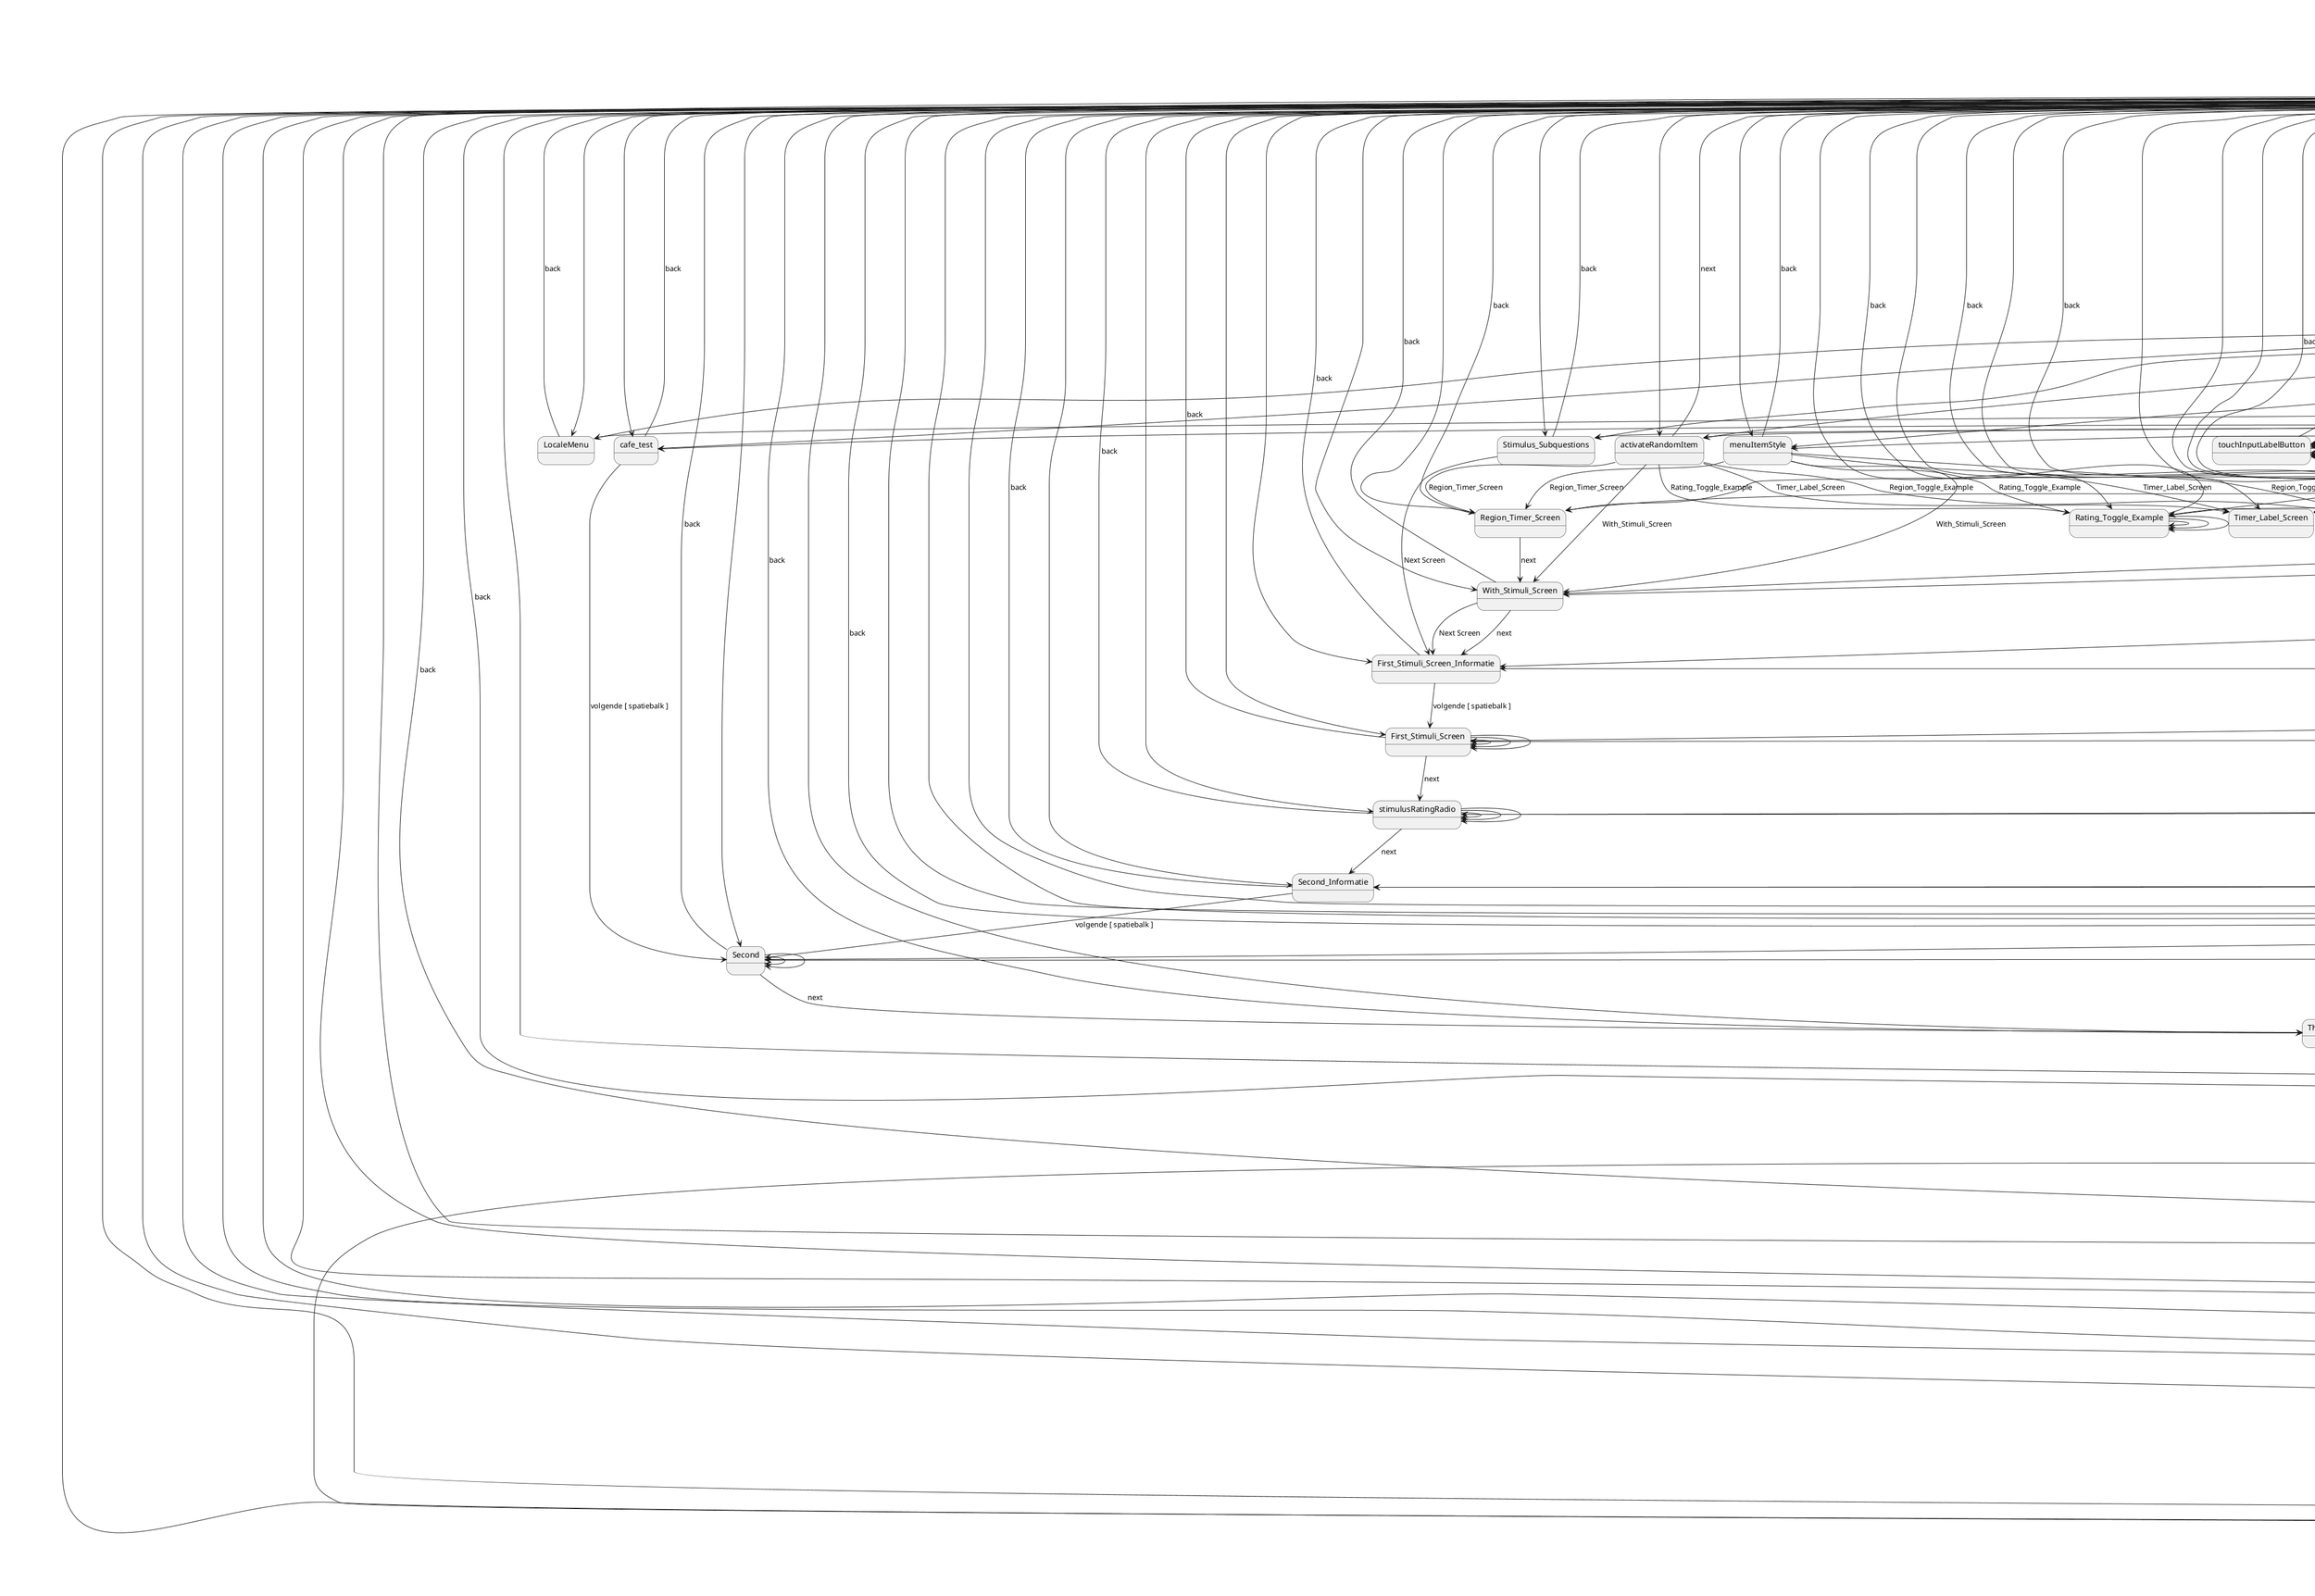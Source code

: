 @startuml
title with_stimulus_example
[*] --> Menu
state Menu
Menu --> Menu
Menu --> LocaleMenu
Menu --> Toestemming
Menu --> Informatie
Menu --> Gegevens
Menu --> Metadata_Jump_Test
Menu --> Metadata_Jump_Test_Target_1
Menu --> Metadata_Jump_Test_Target_2
Menu --> Metadata_Jump_Test_Target_3
Menu --> Metadata_Jump_Test_Target_4
Menu --> Metadata_Jump_Test_Target_5
Menu --> Metadata_Jump_Test_Target_6
Menu --> Metadata_Jump_Test_Target_7
Menu --> Metadata_Jump_Test_Target_8
Menu --> Metadata_Jump_Test_Target_9
Menu --> Metadata_Jump_Test_Target_10
Menu --> First_Stimuli_Screen_Informatie
Menu --> sticky_table_example
Menu --> sticky_menu_example
Menu --> sticky_region_example
Menu --> popup_dialogue_example
Menu --> compare_the_last_two_items
Menu --> Snooze
Menu --> Request_Notification_Screen
Menu --> Timer_Label_Screen
Menu --> Sequential_Display_Example0_6
Menu --> hardware_time_stamps
Menu --> Sequential_Display_Example
Menu --> Sequential_Display_FrameRateTimer
Menu --> RunTrialsSimple1000
Menu --> Audio_Input_Select
Menu --> Many_Short_Recordings
Menu --> One_Long_Recording
Menu --> Aggressive_Short_Recordings
Menu --> Region_Timer_Screen
Menu --> Region_Toggle_Example
Menu --> Rating_Toggle_Example
Menu --> Rating_Token_Text_Example
Menu --> Metadata_Enable_Visible
Menu --> Metadata_Current_Date
Menu --> last_seven_days
Menu --> replace_all_example
Menu --> four_different_topics
Menu --> StoredStimulusReport
Menu --> StoredStimulusLists
Menu --> request_focus_example
Menu --> input_slider_example
Menu --> append_unique_date
Menu --> Format_Current_DateTime
Menu --> currentDate_daysBetween_and_length
Menu --> add_times_example
Menu --> progressIndicator_example
Menu --> With_Stimuli_Screen
Menu --> Stimulus_Subquestions
Menu --> With_Stimulus_Rating_Toggle_Example
Menu --> Has_Stimulus_Response
Menu --> First_Stimuli_Screen
Menu --> stimulusResponse_logTokenText
Menu --> stimulusRatingRadio
Menu --> Metadata_HtmlTokenText
Menu --> Second_Informatie
Menu --> hasGetParameter
Menu --> cafe_test
Menu --> Single_Image_Example
Menu --> rating_buttons_example
Menu --> clear_stimulus_responses_example
Menu --> clear_stimulus_response_example
Menu --> visible_enable_stimulus_free_text_example
Menu --> stimulus_free_text_validation_example
Menu --> rating_button_orientationType_example
Menu --> holding_button_down_example
Menu --> hotkey_enable_example
Menu --> single_line_text_box_example
Menu --> single_line_text_box_no_action_example
Menu --> Second
Menu --> Third_Informatie
Menu --> Third
Menu --> Recorder
Menu --> RecorderMediaTrigger
Menu --> RecorderPauseTest
Menu --> RecorderNoDownloadTest
Menu --> RecorderTimeStampTest
Menu --> RecorderToneInjection
Menu --> RecordingDTMFQualityTest
Menu --> RecordingDTMFExtendedTest
Menu --> RecorderDtmfTriggerExample
Menu --> RecorderNoiseEchoGainTest
Menu --> RecordingQualityTest
Menu --> Media_Playback_Demo
Menu --> USB_LP310
Menu --> Bluetooth_R1
Menu --> showOnBackButton
Menu --> dragDropRegion
Menu --> recordedAndPlaybackMediaLength
Menu --> recordedLengthPause
Menu --> touchInputLabelButton
Menu --> touchInputImageButton
Menu --> touchInputVideoButton
Menu --> AppendStimulusResponse
Menu --> enter_in_the_text_box
Menu --> evaluate_tokens_example
Menu --> stimulusCodeImageButton
Menu --> styleButtonGroup
Menu --> stimulus_has_response
Menu --> stimulusRatingImageButton
Menu --> if_stimulus_exists
Menu --> completion
Menu --> InvitationCodeExample
Menu --> MatchOnEvalTokensExample
Menu --> InvitationSessionStepsExample
Menu --> InvitationCodeExampleStimuliScreen
Menu --> RedirectToUrlExample
Menu --> InvitationCodeExampleCompletion
Menu --> InvitationCodeExampleFinished
Menu --> NextStepExample
Menu --> InvitationCodeExampleRestart
Menu --> InvitationCodeExampleInvalid
Menu --> menuItemStyle
Menu --> allMenuItemsStyle
Menu --> activateRandomItem
Menu --> triggerRandomListener
Menu --> incrementScoreExample
Menu --> EditParticipant
Menu --> ListParticipants
Menu --> Admin
Menu --> DataManagement
Menu --> DataUpload
Menu --> table_tags_inside_a_region_tag
Menu --> predefined_stimuli_example
Menu --> custom_completion_number
Menu --> random_image_positions_remembered
Menu --> preload_audio_example
Menu --> preload_images_example
Menu --> about
state LocaleMenu
LocaleMenu --> Menu : back
state Toestemming
Toestemming --> Menu : back
Toestemming --> Informatie : next
Toestemming --> Informatie : Akkoord
state Informatie
Informatie --> Toestemming : back
Informatie --> Gegevens : volgende [ spatiebalk ]
state Gegevens
Gegevens --> Informatie : back
Gegevens --> Metadata_Jump_Test : next
state Metadata_Jump_Test
Metadata_Jump_Test --> Gegevens : back
Metadata_Jump_Test --> Metadata_Jump_Test_Target_1
Metadata_Jump_Test --> Metadata_Jump_Test_Target_2
Metadata_Jump_Test --> Metadata_Jump_Test_Target_3
Metadata_Jump_Test --> Metadata_Jump_Test_Target_4
Metadata_Jump_Test --> Metadata_Jump_Test_Target_5
Metadata_Jump_Test --> Metadata_Jump_Test_Target_6
Metadata_Jump_Test --> Metadata_Jump_Test_Target_7
Metadata_Jump_Test --> Metadata_Jump_Test_Target_8
Metadata_Jump_Test --> Metadata_Jump_Test_Target_9
Metadata_Jump_Test --> Metadata_Jump_Test_Target_10
state Metadata_Jump_Test_Target_1
Metadata_Jump_Test_Target_1 --> Gegevens : back
state Metadata_Jump_Test_Target_2
Metadata_Jump_Test_Target_2 --> Gegevens : back
state Metadata_Jump_Test_Target_3
Metadata_Jump_Test_Target_3 --> Gegevens : back
state Metadata_Jump_Test_Target_4
Metadata_Jump_Test_Target_4 --> Gegevens : back
state Metadata_Jump_Test_Target_5
Metadata_Jump_Test_Target_5 --> Gegevens : back
state Metadata_Jump_Test_Target_6
Metadata_Jump_Test_Target_6 --> Gegevens : back
state Metadata_Jump_Test_Target_7
Metadata_Jump_Test_Target_7 --> Gegevens : back
state Metadata_Jump_Test_Target_8
Metadata_Jump_Test_Target_8 --> Gegevens : back
state Metadata_Jump_Test_Target_9
Metadata_Jump_Test_Target_9 --> Gegevens : back
state Metadata_Jump_Test_Target_10
Metadata_Jump_Test_Target_10 --> Gegevens : back
state First_Stimuli_Screen_Informatie
First_Stimuli_Screen_Informatie --> Menu : back
First_Stimuli_Screen_Informatie --> First_Stimuli_Screen : volgende [ spatiebalk ]
state sticky_table_example
sticky_table_example --> Menu : back
sticky_table_example --> sticky_region_example : Sticky Region Example
sticky_table_example --> sticky_menu_example : Sticky Menu Example
state sticky_menu_example
sticky_menu_example --> Menu : back
sticky_menu_example --> sticky_table_example : Sticky Table Example
sticky_menu_example --> sticky_region_example : Sticky Region Example
sticky_menu_example --> Menu
sticky_menu_example --> LocaleMenu
sticky_menu_example --> Toestemming
sticky_menu_example --> Informatie
sticky_menu_example --> Gegevens
sticky_menu_example --> Metadata_Jump_Test
sticky_menu_example --> Metadata_Jump_Test_Target_1
sticky_menu_example --> Metadata_Jump_Test_Target_2
sticky_menu_example --> Metadata_Jump_Test_Target_3
sticky_menu_example --> Metadata_Jump_Test_Target_4
sticky_menu_example --> Metadata_Jump_Test_Target_5
sticky_menu_example --> Metadata_Jump_Test_Target_6
sticky_menu_example --> Metadata_Jump_Test_Target_7
sticky_menu_example --> Metadata_Jump_Test_Target_8
sticky_menu_example --> Metadata_Jump_Test_Target_9
sticky_menu_example --> Metadata_Jump_Test_Target_10
sticky_menu_example --> First_Stimuli_Screen_Informatie
sticky_menu_example --> sticky_table_example
sticky_menu_example --> sticky_menu_example
sticky_menu_example --> sticky_region_example
sticky_menu_example --> popup_dialogue_example
sticky_menu_example --> compare_the_last_two_items
sticky_menu_example --> Snooze
sticky_menu_example --> Request_Notification_Screen
sticky_menu_example --> Timer_Label_Screen
sticky_menu_example --> Sequential_Display_Example0_6
sticky_menu_example --> hardware_time_stamps
sticky_menu_example --> Sequential_Display_Example
sticky_menu_example --> Sequential_Display_FrameRateTimer
sticky_menu_example --> RunTrialsSimple1000
sticky_menu_example --> Audio_Input_Select
sticky_menu_example --> Many_Short_Recordings
sticky_menu_example --> One_Long_Recording
sticky_menu_example --> Aggressive_Short_Recordings
sticky_menu_example --> Region_Timer_Screen
sticky_menu_example --> Region_Toggle_Example
sticky_menu_example --> Rating_Toggle_Example
sticky_menu_example --> Rating_Token_Text_Example
sticky_menu_example --> Metadata_Enable_Visible
sticky_menu_example --> Metadata_Current_Date
sticky_menu_example --> last_seven_days
sticky_menu_example --> replace_all_example
sticky_menu_example --> four_different_topics
sticky_menu_example --> StoredStimulusReport
sticky_menu_example --> StoredStimulusLists
sticky_menu_example --> request_focus_example
sticky_menu_example --> input_slider_example
sticky_menu_example --> append_unique_date
sticky_menu_example --> Format_Current_DateTime
sticky_menu_example --> currentDate_daysBetween_and_length
sticky_menu_example --> add_times_example
sticky_menu_example --> progressIndicator_example
sticky_menu_example --> With_Stimuli_Screen
sticky_menu_example --> Stimulus_Subquestions
sticky_menu_example --> With_Stimulus_Rating_Toggle_Example
sticky_menu_example --> Has_Stimulus_Response
sticky_menu_example --> First_Stimuli_Screen
sticky_menu_example --> stimulusResponse_logTokenText
sticky_menu_example --> stimulusRatingRadio
sticky_menu_example --> Metadata_HtmlTokenText
sticky_menu_example --> Second_Informatie
sticky_menu_example --> hasGetParameter
sticky_menu_example --> cafe_test
sticky_menu_example --> Single_Image_Example
sticky_menu_example --> rating_buttons_example
sticky_menu_example --> clear_stimulus_responses_example
sticky_menu_example --> clear_stimulus_response_example
sticky_menu_example --> visible_enable_stimulus_free_text_example
sticky_menu_example --> stimulus_free_text_validation_example
sticky_menu_example --> rating_button_orientationType_example
sticky_menu_example --> holding_button_down_example
sticky_menu_example --> hotkey_enable_example
sticky_menu_example --> single_line_text_box_example
sticky_menu_example --> single_line_text_box_no_action_example
sticky_menu_example --> Second
sticky_menu_example --> Third_Informatie
sticky_menu_example --> Third
sticky_menu_example --> Recorder
sticky_menu_example --> RecorderMediaTrigger
sticky_menu_example --> RecorderPauseTest
sticky_menu_example --> RecorderNoDownloadTest
sticky_menu_example --> RecorderTimeStampTest
sticky_menu_example --> RecorderToneInjection
sticky_menu_example --> RecordingDTMFQualityTest
sticky_menu_example --> RecordingDTMFExtendedTest
sticky_menu_example --> RecorderDtmfTriggerExample
sticky_menu_example --> RecorderNoiseEchoGainTest
sticky_menu_example --> RecordingQualityTest
sticky_menu_example --> Media_Playback_Demo
sticky_menu_example --> USB_LP310
sticky_menu_example --> Bluetooth_R1
sticky_menu_example --> showOnBackButton
sticky_menu_example --> dragDropRegion
sticky_menu_example --> recordedAndPlaybackMediaLength
sticky_menu_example --> recordedLengthPause
sticky_menu_example --> touchInputLabelButton
sticky_menu_example --> touchInputImageButton
sticky_menu_example --> touchInputVideoButton
sticky_menu_example --> AppendStimulusResponse
sticky_menu_example --> enter_in_the_text_box
sticky_menu_example --> evaluate_tokens_example
sticky_menu_example --> stimulusCodeImageButton
sticky_menu_example --> styleButtonGroup
sticky_menu_example --> stimulus_has_response
sticky_menu_example --> stimulusRatingImageButton
sticky_menu_example --> if_stimulus_exists
sticky_menu_example --> completion
sticky_menu_example --> InvitationCodeExample
sticky_menu_example --> MatchOnEvalTokensExample
sticky_menu_example --> InvitationSessionStepsExample
sticky_menu_example --> InvitationCodeExampleStimuliScreen
sticky_menu_example --> RedirectToUrlExample
sticky_menu_example --> InvitationCodeExampleCompletion
sticky_menu_example --> InvitationCodeExampleFinished
sticky_menu_example --> NextStepExample
sticky_menu_example --> InvitationCodeExampleRestart
sticky_menu_example --> InvitationCodeExampleInvalid
sticky_menu_example --> menuItemStyle
sticky_menu_example --> allMenuItemsStyle
sticky_menu_example --> activateRandomItem
sticky_menu_example --> triggerRandomListener
sticky_menu_example --> incrementScoreExample
sticky_menu_example --> EditParticipant
sticky_menu_example --> ListParticipants
sticky_menu_example --> Admin
sticky_menu_example --> DataManagement
sticky_menu_example --> DataUpload
sticky_menu_example --> table_tags_inside_a_region_tag
sticky_menu_example --> predefined_stimuli_example
sticky_menu_example --> custom_completion_number
sticky_menu_example --> random_image_positions_remembered
sticky_menu_example --> preload_audio_example
sticky_menu_example --> preload_images_example
sticky_menu_example --> about
state sticky_region_example
sticky_region_example --> Menu : back
sticky_region_example --> sticky_table_example : Sticky Table Example
sticky_region_example --> sticky_menu_example : Sticky Menu Example
state popup_dialogue_example
popup_dialogue_example --> Menu : back
popup_dialogue_example --> popup_dialogue_example
popup_dialogue_example --> popup_dialogue_example
state compare_the_last_two_items
compare_the_last_two_items --> Menu : back
compare_the_last_two_items --> compare_the_last_two_items
compare_the_last_two_items --> compare_the_last_two_items
compare_the_last_two_items --> compare_the_last_two_items
compare_the_last_two_items --> compare_the_last_two_items
state Snooze
Snooze --> Menu : back
state Request_Notification_Screen
Request_Notification_Screen --> Menu : back
state Timer_Label_Screen
Timer_Label_Screen --> Menu : back
state Sequential_Display_Example0_6
Sequential_Display_Example0_6 --> Menu : back
Sequential_Display_Example0_6 --> Sequential_Display_Example0_6
Sequential_Display_Example0_6 --> Sequential_Display_Example0_6
state hardware_time_stamps
hardware_time_stamps --> Menu : back
hardware_time_stamps --> hardware_time_stamps
hardware_time_stamps --> hardware_time_stamps
state Sequential_Display_Example
Sequential_Display_Example --> Menu : back
Sequential_Display_Example --> Sequential_Display_Example
Sequential_Display_Example --> Sequential_Display_Example
Sequential_Display_Example --> Sequential_Display_Example
Sequential_Display_Example --> Sequential_Display_Example
Sequential_Display_Example --> Sequential_Display_Example
Sequential_Display_Example --> Sequential_Display_Example
Sequential_Display_Example --> Sequential_Display_Example
Sequential_Display_Example --> Sequential_Display_Example
state Sequential_Display_FrameRateTimer
Sequential_Display_FrameRateTimer --> Menu : back
Sequential_Display_FrameRateTimer --> Sequential_Display_FrameRateTimer
Sequential_Display_FrameRateTimer --> Sequential_Display_FrameRateTimer
Sequential_Display_FrameRateTimer --> Sequential_Display_FrameRateTimer
Sequential_Display_FrameRateTimer --> Sequential_Display_FrameRateTimer
Sequential_Display_FrameRateTimer --> Sequential_Display_FrameRateTimer
Sequential_Display_FrameRateTimer --> Sequential_Display_FrameRateTimer
Sequential_Display_FrameRateTimer --> Sequential_Display_FrameRateTimer
Sequential_Display_FrameRateTimer --> Sequential_Display_FrameRateTimer
state RunTrialsSimple1000
RunTrialsSimple1000 --> Menu : back
RunTrialsSimple1000 --> RunTrialsSimple1000
RunTrialsSimple1000 --> RunTrialsSimple1000
state Audio_Input_Select
Audio_Input_Select --> Menu : back
Audio_Input_Select --> Audio_Input_Select
Audio_Input_Select --> Audio_Input_Select
state Many_Short_Recordings
Many_Short_Recordings --> Menu : back
Many_Short_Recordings --> Many_Short_Recordings
Many_Short_Recordings --> Many_Short_Recordings
state One_Long_Recording
One_Long_Recording --> Menu : back
One_Long_Recording --> One_Long_Recording
One_Long_Recording --> One_Long_Recording
state Aggressive_Short_Recordings
Aggressive_Short_Recordings --> Menu : back
Aggressive_Short_Recordings --> Aggressive_Short_Recordings
Aggressive_Short_Recordings --> Aggressive_Short_Recordings
state Region_Timer_Screen
Region_Timer_Screen --> Menu : back
Region_Timer_Screen --> With_Stimuli_Screen : next
state Region_Toggle_Example
Region_Toggle_Example --> Menu : back
state Rating_Toggle_Example
Rating_Toggle_Example --> Menu : back
Rating_Toggle_Example --> Rating_Toggle_Example
Rating_Toggle_Example --> Rating_Toggle_Example
Rating_Toggle_Example --> Rating_Toggle_Example
state Rating_Token_Text_Example
Rating_Token_Text_Example --> Menu : back
Rating_Token_Text_Example --> Rating_Token_Text_Example
Rating_Token_Text_Example --> Rating_Token_Text_Example
Rating_Token_Text_Example --> Rating_Token_Text_Example
Rating_Token_Text_Example --> Rating_Token_Text_Example
Rating_Token_Text_Example --> Rating_Token_Text_Example
state Metadata_Enable_Visible
Metadata_Enable_Visible --> Menu : back
Metadata_Enable_Visible --> Metadata_Enable_Visible
state Metadata_Current_Date
Metadata_Current_Date --> Menu : back
state last_seven_days
last_seven_days --> Menu : back
state replace_all_example
replace_all_example --> Menu : back
state four_different_topics
four_different_topics --> Menu : back
four_different_topics --> four_different_topics
four_different_topics --> four_different_topics
four_different_topics --> four_different_topics
four_different_topics --> four_different_topics
state StoredStimulusReport
StoredStimulusReport --> Menu : back
StoredStimulusReport --> StoredStimulusLists
state StoredStimulusLists
StoredStimulusLists --> Menu : back
StoredStimulusLists --> StoredStimulusReport
state request_focus_example
request_focus_example --> Menu : back
request_focus_example --> request_focus_example
request_focus_example --> request_focus_example
state input_slider_example
input_slider_example --> Menu : back
input_slider_example --> input_slider_example
input_slider_example --> input_slider_example
state append_unique_date
append_unique_date --> Menu : back
state Format_Current_DateTime
Format_Current_DateTime --> Menu : back
state currentDate_daysBetween_and_length
currentDate_daysBetween_and_length --> Menu : back
state add_times_example
add_times_example --> Menu : back
add_times_example --> add_times_example
add_times_example --> add_times_example
add_times_example --> add_times_example
add_times_example --> add_times_example
add_times_example --> add_times_example
add_times_example --> add_times_example
add_times_example --> add_times_example
add_times_example --> add_times_example
add_times_example --> add_times_example
add_times_example --> add_times_example
add_times_example --> add_times_example
add_times_example --> add_times_example
add_times_example --> add_times_example
state progressIndicator_example
progressIndicator_example --> Menu : back
progressIndicator_example --> progressIndicator_example
progressIndicator_example --> progressIndicator_example
progressIndicator_example --> progressIndicator_example
progressIndicator_example --> progressIndicator_example
progressIndicator_example --> progressIndicator_example
progressIndicator_example --> progressIndicator_example
state With_Stimuli_Screen
With_Stimuli_Screen --> Menu : back
With_Stimuli_Screen --> First_Stimuli_Screen_Informatie : next
With_Stimuli_Screen --> First_Stimuli_Screen_Informatie : Next Screen
state Stimulus_Subquestions
Stimulus_Subquestions --> Menu : back
Stimulus_Subquestions --> First_Stimuli_Screen_Informatie : Next Screen
state With_Stimulus_Rating_Toggle_Example
state Has_Stimulus_Response
Has_Stimulus_Response --> Menu : back
Has_Stimulus_Response --> Has_Stimulus_Response
Has_Stimulus_Response --> Has_Stimulus_Response
state First_Stimuli_Screen
First_Stimuli_Screen --> Menu : back
First_Stimuli_Screen --> stimulusRatingRadio : next
First_Stimuli_Screen --> First_Stimuli_Screen
First_Stimuli_Screen --> First_Stimuli_Screen
First_Stimuli_Screen --> First_Stimuli_Screen
state stimulusResponse_logTokenText
stimulusResponse_logTokenText --> Menu : back
stimulusResponse_logTokenText --> stimulusResponse_logTokenText
stimulusResponse_logTokenText --> stimulusResponse_logTokenText
stimulusResponse_logTokenText --> stimulusResponse_logTokenText
state stimulusRatingRadio
stimulusRatingRadio --> Menu : back
stimulusRatingRadio --> Second_Informatie : next
stimulusRatingRadio --> stimulusRatingRadio
stimulusRatingRadio --> stimulusRatingRadio
stimulusRatingRadio --> stimulusRatingRadio
state Metadata_HtmlTokenText
Metadata_HtmlTokenText --> Menu : back
state Second_Informatie
Second_Informatie --> Menu : back
Second_Informatie --> Second : volgende [ spatiebalk ]
state hasGetParameter
hasGetParameter --> Menu : back
state cafe_test
cafe_test --> Menu : back
cafe_test --> Second : volgende [ spatiebalk ]
state Single_Image_Example
Single_Image_Example --> Menu : back
state rating_buttons_example
rating_buttons_example --> Menu : back
rating_buttons_example --> rating_buttons_example
rating_buttons_example --> rating_buttons_example
state clear_stimulus_responses_example
clear_stimulus_responses_example --> Menu : back
clear_stimulus_responses_example --> clear_stimulus_responses_example
clear_stimulus_responses_example --> clear_stimulus_responses_example
clear_stimulus_responses_example --> clear_stimulus_responses_example
state clear_stimulus_response_example
clear_stimulus_response_example --> Menu : back
clear_stimulus_response_example --> clear_stimulus_response_example
clear_stimulus_response_example --> clear_stimulus_response_example
clear_stimulus_response_example --> clear_stimulus_response_example
clear_stimulus_response_example --> clear_stimulus_response_example
clear_stimulus_response_example --> clear_stimulus_response_example
state visible_enable_stimulus_free_text_example
visible_enable_stimulus_free_text_example --> Menu : back
visible_enable_stimulus_free_text_example --> visible_enable_stimulus_free_text_example
visible_enable_stimulus_free_text_example --> visible_enable_stimulus_free_text_example
state stimulus_free_text_validation_example
stimulus_free_text_validation_example --> Menu : back
stimulus_free_text_validation_example --> stimulus_free_text_validation_example
stimulus_free_text_validation_example --> stimulus_free_text_validation_example
state rating_button_orientationType_example
rating_button_orientationType_example --> Menu : back
rating_button_orientationType_example --> rating_button_orientationType_example
rating_button_orientationType_example --> rating_button_orientationType_example
state holding_button_down_example
holding_button_down_example --> Menu : back
state hotkey_enable_example
hotkey_enable_example --> Menu : back
state single_line_text_box_example
single_line_text_box_example --> Menu : back
single_line_text_box_example --> single_line_text_box_example
single_line_text_box_example --> single_line_text_box_example
state single_line_text_box_no_action_example
single_line_text_box_no_action_example --> Menu : back
single_line_text_box_no_action_example --> single_line_text_box_no_action_example
single_line_text_box_no_action_example --> single_line_text_box_no_action_example
single_line_text_box_no_action_example --> single_line_text_box_no_action_example
state Second
Second --> Menu : back
Second --> Third_Informatie : next
Second --> Second
Second --> Second
state Third_Informatie
Third_Informatie --> Menu : back
Third_Informatie --> Third : volgende [ spatiebalk ]
state Third
Third --> Menu : back
Third --> completion : next
state Recorder
Recorder --> Menu : back
Recorder --> Menu : next
state RecorderMediaTrigger
RecorderMediaTrigger --> Menu : back
RecorderMediaTrigger --> Menu : next
RecorderMediaTrigger --> RecorderMediaTrigger
RecorderMediaTrigger --> RecorderMediaTrigger
state RecorderPauseTest
RecorderPauseTest --> Menu : back
RecorderPauseTest --> Menu : next
RecorderPauseTest --> RecorderPauseTest
RecorderPauseTest --> RecorderPauseTest
state RecorderNoDownloadTest
RecorderNoDownloadTest --> Menu : back
RecorderNoDownloadTest --> Menu : next
RecorderNoDownloadTest --> RecorderNoDownloadTest
RecorderNoDownloadTest --> RecorderNoDownloadTest
state RecorderTimeStampTest
RecorderTimeStampTest --> Menu : back
RecorderTimeStampTest --> Menu : next
state RecorderToneInjection
RecorderToneInjection --> Menu : back
RecorderToneInjection --> Menu : next
state RecordingDTMFQualityTest
RecordingDTMFQualityTest --> Menu : back
RecordingDTMFQualityTest --> Menu : next
RecordingDTMFQualityTest --> RecordingDTMFQualityTest
RecordingDTMFQualityTest --> RecordingDTMFQualityTest
RecordingDTMFQualityTest --> RecordingDTMFQualityTest
state RecordingDTMFExtendedTest
RecordingDTMFExtendedTest --> Menu : back
RecordingDTMFExtendedTest --> Menu : next
RecordingDTMFExtendedTest --> RecordingDTMFExtendedTest
RecordingDTMFExtendedTest --> RecordingDTMFExtendedTest
RecordingDTMFExtendedTest --> RecordingDTMFExtendedTest
state RecorderDtmfTriggerExample
RecorderDtmfTriggerExample --> Menu : back
RecorderDtmfTriggerExample --> Menu : next
RecorderDtmfTriggerExample --> RecorderDtmfTriggerExample
RecorderDtmfTriggerExample --> RecorderDtmfTriggerExample
state RecorderNoiseEchoGainTest
RecorderNoiseEchoGainTest --> Menu : back
RecorderNoiseEchoGainTest --> Menu : next
RecorderNoiseEchoGainTest --> RecorderNoiseEchoGainTest
RecorderNoiseEchoGainTest --> RecorderNoiseEchoGainTest
state RecordingQualityTest
RecordingQualityTest --> Menu : back
RecordingQualityTest --> RecordingQualityTest
RecordingQualityTest --> RecordingQualityTest
RecordingQualityTest --> RecordingQualityTest
RecordingQualityTest --> RecordingQualityTest
RecordingQualityTest --> RecordingQualityTest
state Media_Playback_Demo
Media_Playback_Demo --> Menu : back
state USB_LP310
USB_LP310 --> Menu : back
state Bluetooth_R1
Bluetooth_R1 --> Menu : back
state showOnBackButton
showOnBackButton --> Menu
showOnBackButton --> Menu : Menu
showOnBackButton --> showOnBackButton
showOnBackButton --> showOnBackButton
showOnBackButton --> Menu : Menu
state dragDropRegion
dragDropRegion --> Menu : back
dragDropRegion --> dragDropRegion : Reload
state recordedAndPlaybackMediaLength
recordedAndPlaybackMediaLength --> Menu : back
recordedAndPlaybackMediaLength --> recordedAndPlaybackMediaLength
recordedAndPlaybackMediaLength --> recordedAndPlaybackMediaLength
state recordedLengthPause
recordedLengthPause --> Menu : back
recordedLengthPause --> recordedLengthPause
recordedLengthPause --> recordedLengthPause
state touchInputLabelButton
touchInputLabelButton --> Menu : back
touchInputLabelButton --> touchInputLabelButton
touchInputLabelButton --> touchInputLabelButton
touchInputLabelButton --> touchInputLabelButton : touchInputLabelButton
touchInputLabelButton --> touchInputImageButton : touchInputImageButton
touchInputLabelButton --> touchInputVideoButton : touchInputVideoButton
state touchInputImageButton
touchInputImageButton --> Menu : back
touchInputImageButton --> touchInputImageButton
touchInputImageButton --> touchInputImageButton
touchInputImageButton --> touchInputLabelButton : touchInputLabelButton
touchInputImageButton --> touchInputImageButton : touchInputImageButton
touchInputImageButton --> touchInputVideoButton : touchInputVideoButton
state touchInputVideoButton
touchInputVideoButton --> Menu : back
touchInputVideoButton --> touchInputVideoButton
touchInputVideoButton --> touchInputVideoButton
touchInputVideoButton --> touchInputLabelButton : touchInputLabelButton
touchInputVideoButton --> touchInputImageButton : touchInputImageButton
touchInputVideoButton --> touchInputVideoButton : touchInputVideoButton
state AppendStimulusResponse
AppendStimulusResponse --> Menu : back
AppendStimulusResponse --> AppendStimulusResponse
AppendStimulusResponse --> AppendStimulusResponse
AppendStimulusResponse --> Menu : Menu
state enter_in_the_text_box
enter_in_the_text_box --> Menu : back
enter_in_the_text_box --> showOnBackButton
enter_in_the_text_box --> showOnBackButton
state evaluate_tokens_example
evaluate_tokens_example --> Menu : back
state stimulusCodeImageButton
stimulusCodeImageButton --> Menu : back
stimulusCodeImageButton --> stimulusCodeImageButton
stimulusCodeImageButton --> stimulusCodeImageButton
state styleButtonGroup
styleButtonGroup --> Menu : back
styleButtonGroup --> styleButtonGroup : targetButton
styleButtonGroup --> styleButtonGroup : targetFooterButton
styleButtonGroup --> styleButtonGroup
styleButtonGroup --> styleButtonGroup
state stimulus_has_response
stimulus_has_response --> Menu : back
stimulus_has_response --> stimulus_has_response
stimulus_has_response --> stimulus_has_response : Reload
state stimulusRatingImageButton
stimulusRatingImageButton --> Menu : back
stimulusRatingImageButton --> stimulusRatingImageButton
stimulusRatingImageButton --> stimulusRatingImageButton
state if_stimulus_exists
if_stimulus_exists --> Menu : back
if_stimulus_exists --> if_stimulus_exists
if_stimulus_exists --> if_stimulus_exists
state completion
completion --> Menu : back
completion --> Toestemming : next
completion --> Toestemming : Opnieuw beginnen
completion --> completion : Probeer opnieuw
state InvitationCodeExample
InvitationCodeExample --> Menu : back
InvitationCodeExample --> InvitationCodeExampleStimuliScreen : volgende [ spatiebalk ]
state MatchOnEvalTokensExample
MatchOnEvalTokensExample --> Menu : back
state InvitationSessionStepsExample
InvitationSessionStepsExample --> Menu : back
InvitationSessionStepsExample --> InvitationCodeExampleStimuliScreen : volgende [ spatiebalk ]
InvitationSessionStepsExample --> InvitationCodeExampleInvalid : volgende [ spatiebalk ]
InvitationSessionStepsExample --> InvitationCodeExampleStimuliScreen : volgende [ spatiebalk ]
state InvitationCodeExampleStimuliScreen
InvitationCodeExampleStimuliScreen --> Menu : back
InvitationCodeExampleStimuliScreen --> InvitationCodeExampleCompletion : next
InvitationCodeExampleStimuliScreen --> InvitationCodeExampleStimuliScreen
InvitationCodeExampleStimuliScreen --> InvitationCodeExampleStimuliScreen
InvitationCodeExampleStimuliScreen --> InvitationCodeExampleStimuliScreen
InvitationCodeExampleStimuliScreen --> InvitationCodeExampleCompletion : transmitResults
state RedirectToUrlExample
RedirectToUrlExample --> Menu : back
state InvitationCodeExampleCompletion
InvitationCodeExampleCompletion --> InvitationCodeExampleFinished
InvitationCodeExampleCompletion --> InvitationCodeExampleCompletion : Retry
state InvitationCodeExampleFinished
InvitationCodeExampleFinished --> InvitationCodeExampleRestart : back
InvitationCodeExampleFinished --> InvitationCodeExampleRestart : Continue
state NextStepExample
NextStepExample --> Menu : back
state InvitationCodeExampleRestart
InvitationCodeExampleRestart --> InvitationCodeExample : Opnieuw beginnen
InvitationCodeExampleRestart --> InvitationCodeExampleRestart : Retry
state InvitationCodeExampleInvalid
InvitationCodeExampleInvalid --> InvitationSessionStepsExample : Opnieuw beginnen
state menuItemStyle
menuItemStyle --> Menu : back
menuItemStyle --> Timer_Label_Screen : Timer_Label_Screen
menuItemStyle --> Region_Timer_Screen : Region_Timer_Screen
menuItemStyle --> Region_Toggle_Example : Region_Toggle_Example
menuItemStyle --> Rating_Toggle_Example : Rating_Toggle_Example
menuItemStyle --> With_Stimuli_Screen : With_Stimuli_Screen
state allMenuItemsStyle
allMenuItemsStyle --> Menu : back
allMenuItemsStyle --> Menu
allMenuItemsStyle --> LocaleMenu
allMenuItemsStyle --> Toestemming
allMenuItemsStyle --> Informatie
allMenuItemsStyle --> Gegevens
allMenuItemsStyle --> Metadata_Jump_Test
allMenuItemsStyle --> Metadata_Jump_Test_Target_1
allMenuItemsStyle --> Metadata_Jump_Test_Target_2
allMenuItemsStyle --> Metadata_Jump_Test_Target_3
allMenuItemsStyle --> Metadata_Jump_Test_Target_4
allMenuItemsStyle --> Metadata_Jump_Test_Target_5
allMenuItemsStyle --> Metadata_Jump_Test_Target_6
allMenuItemsStyle --> Metadata_Jump_Test_Target_7
allMenuItemsStyle --> Metadata_Jump_Test_Target_8
allMenuItemsStyle --> Metadata_Jump_Test_Target_9
allMenuItemsStyle --> Metadata_Jump_Test_Target_10
allMenuItemsStyle --> First_Stimuli_Screen_Informatie
allMenuItemsStyle --> sticky_table_example
allMenuItemsStyle --> sticky_menu_example
allMenuItemsStyle --> sticky_region_example
allMenuItemsStyle --> popup_dialogue_example
allMenuItemsStyle --> compare_the_last_two_items
allMenuItemsStyle --> Snooze
allMenuItemsStyle --> Request_Notification_Screen
allMenuItemsStyle --> Timer_Label_Screen
allMenuItemsStyle --> Sequential_Display_Example0_6
allMenuItemsStyle --> hardware_time_stamps
allMenuItemsStyle --> Sequential_Display_Example
allMenuItemsStyle --> Sequential_Display_FrameRateTimer
allMenuItemsStyle --> RunTrialsSimple1000
allMenuItemsStyle --> Audio_Input_Select
allMenuItemsStyle --> Many_Short_Recordings
allMenuItemsStyle --> One_Long_Recording
allMenuItemsStyle --> Aggressive_Short_Recordings
allMenuItemsStyle --> Region_Timer_Screen
allMenuItemsStyle --> Region_Toggle_Example
allMenuItemsStyle --> Rating_Toggle_Example
allMenuItemsStyle --> Rating_Token_Text_Example
allMenuItemsStyle --> Metadata_Enable_Visible
allMenuItemsStyle --> Metadata_Current_Date
allMenuItemsStyle --> last_seven_days
allMenuItemsStyle --> replace_all_example
allMenuItemsStyle --> four_different_topics
allMenuItemsStyle --> StoredStimulusReport
allMenuItemsStyle --> StoredStimulusLists
allMenuItemsStyle --> request_focus_example
allMenuItemsStyle --> input_slider_example
allMenuItemsStyle --> append_unique_date
allMenuItemsStyle --> Format_Current_DateTime
allMenuItemsStyle --> currentDate_daysBetween_and_length
allMenuItemsStyle --> add_times_example
allMenuItemsStyle --> progressIndicator_example
allMenuItemsStyle --> With_Stimuli_Screen
allMenuItemsStyle --> Stimulus_Subquestions
allMenuItemsStyle --> With_Stimulus_Rating_Toggle_Example
allMenuItemsStyle --> Has_Stimulus_Response
allMenuItemsStyle --> First_Stimuli_Screen
allMenuItemsStyle --> stimulusResponse_logTokenText
allMenuItemsStyle --> stimulusRatingRadio
allMenuItemsStyle --> Metadata_HtmlTokenText
allMenuItemsStyle --> Second_Informatie
allMenuItemsStyle --> hasGetParameter
allMenuItemsStyle --> cafe_test
allMenuItemsStyle --> Single_Image_Example
allMenuItemsStyle --> rating_buttons_example
allMenuItemsStyle --> clear_stimulus_responses_example
allMenuItemsStyle --> clear_stimulus_response_example
allMenuItemsStyle --> visible_enable_stimulus_free_text_example
allMenuItemsStyle --> stimulus_free_text_validation_example
allMenuItemsStyle --> rating_button_orientationType_example
allMenuItemsStyle --> holding_button_down_example
allMenuItemsStyle --> hotkey_enable_example
allMenuItemsStyle --> single_line_text_box_example
allMenuItemsStyle --> single_line_text_box_no_action_example
allMenuItemsStyle --> Second
allMenuItemsStyle --> Third_Informatie
allMenuItemsStyle --> Third
allMenuItemsStyle --> Recorder
allMenuItemsStyle --> RecorderMediaTrigger
allMenuItemsStyle --> RecorderPauseTest
allMenuItemsStyle --> RecorderNoDownloadTest
allMenuItemsStyle --> RecorderTimeStampTest
allMenuItemsStyle --> RecorderToneInjection
allMenuItemsStyle --> RecordingDTMFQualityTest
allMenuItemsStyle --> RecordingDTMFExtendedTest
allMenuItemsStyle --> RecorderDtmfTriggerExample
allMenuItemsStyle --> RecorderNoiseEchoGainTest
allMenuItemsStyle --> RecordingQualityTest
allMenuItemsStyle --> Media_Playback_Demo
allMenuItemsStyle --> USB_LP310
allMenuItemsStyle --> Bluetooth_R1
allMenuItemsStyle --> showOnBackButton
allMenuItemsStyle --> dragDropRegion
allMenuItemsStyle --> recordedAndPlaybackMediaLength
allMenuItemsStyle --> recordedLengthPause
allMenuItemsStyle --> touchInputLabelButton
allMenuItemsStyle --> touchInputImageButton
allMenuItemsStyle --> touchInputVideoButton
allMenuItemsStyle --> AppendStimulusResponse
allMenuItemsStyle --> enter_in_the_text_box
allMenuItemsStyle --> evaluate_tokens_example
allMenuItemsStyle --> stimulusCodeImageButton
allMenuItemsStyle --> styleButtonGroup
allMenuItemsStyle --> stimulus_has_response
allMenuItemsStyle --> stimulusRatingImageButton
allMenuItemsStyle --> if_stimulus_exists
allMenuItemsStyle --> completion
allMenuItemsStyle --> InvitationCodeExample
allMenuItemsStyle --> MatchOnEvalTokensExample
allMenuItemsStyle --> InvitationSessionStepsExample
allMenuItemsStyle --> InvitationCodeExampleStimuliScreen
allMenuItemsStyle --> RedirectToUrlExample
allMenuItemsStyle --> InvitationCodeExampleCompletion
allMenuItemsStyle --> InvitationCodeExampleFinished
allMenuItemsStyle --> NextStepExample
allMenuItemsStyle --> InvitationCodeExampleRestart
allMenuItemsStyle --> InvitationCodeExampleInvalid
allMenuItemsStyle --> menuItemStyle
allMenuItemsStyle --> allMenuItemsStyle
allMenuItemsStyle --> activateRandomItem
allMenuItemsStyle --> triggerRandomListener
allMenuItemsStyle --> incrementScoreExample
allMenuItemsStyle --> EditParticipant
allMenuItemsStyle --> ListParticipants
allMenuItemsStyle --> Admin
allMenuItemsStyle --> DataManagement
allMenuItemsStyle --> DataUpload
allMenuItemsStyle --> table_tags_inside_a_region_tag
allMenuItemsStyle --> predefined_stimuli_example
allMenuItemsStyle --> custom_completion_number
allMenuItemsStyle --> random_image_positions_remembered
allMenuItemsStyle --> preload_audio_example
allMenuItemsStyle --> preload_images_example
allMenuItemsStyle --> about
state activateRandomItem
activateRandomItem --> Menu : next
activateRandomItem --> Timer_Label_Screen : Timer_Label_Screen
activateRandomItem --> Region_Timer_Screen : Region_Timer_Screen
activateRandomItem --> Region_Toggle_Example : Region_Toggle_Example
activateRandomItem --> Rating_Toggle_Example : Rating_Toggle_Example
activateRandomItem --> With_Stimuli_Screen : With_Stimuli_Screen
state triggerRandomListener
triggerRandomListener --> Menu : back
triggerRandomListener --> Menu : next
triggerRandomListener --> triggerRandomListener : Reset Triggers
state incrementScoreExample
incrementScoreExample --> Menu : back
incrementScoreExample --> Menu : next
state EditParticipant
EditParticipant --> Menu : back
EditParticipant --> ListParticipants : next
state ListParticipants
ListParticipants --> Menu : back
ListParticipants --> Admin : next
ListParticipants --> Admin : To the admin page
state Admin
Admin --> ListParticipants : next
Admin --> EditParticipant : Create New User
Admin --> EditParticipant : Erase Current User
Admin --> Admin : Retry
Admin --> EditParticipant : Create New User
Admin --> EditParticipant : Erase Current User
Admin --> Admin : Retry
Admin --> EditParticipant : Create New User
Admin --> EditParticipant : Erase Current User
state DataManagement
DataManagement --> Menu : back
DataManagement --> DataUpload : next
state DataUpload
DataUpload --> DataManagement : back
DataUpload --> DataManagement : next
DataUpload --> DataManagement : Remove the participants's data from this application
DataUpload --> DataManagement : Keep local copy of the participants's data
DataUpload --> DataUpload : Retry
DataUpload --> DataManagement : Participant's Data Listing
DataUpload --> DataUpload : Retry
DataUpload --> DataManagement : Participant's Data Listing
state table_tags_inside_a_region_tag
table_tags_inside_a_region_tag --> Menu : back
state predefined_stimuli_example
predefined_stimuli_example --> Menu : back
predefined_stimuli_example --> single_line_text_box_no_action_example
predefined_stimuli_example --> single_line_text_box_no_action_example
predefined_stimuli_example --> single_line_text_box_no_action_example
state custom_completion_number
custom_completion_number --> Menu : back
state random_image_positions_remembered
random_image_positions_remembered --> Menu : back
random_image_positions_remembered --> random_image_positions_remembered
random_image_positions_remembered --> random_image_positions_remembered
random_image_positions_remembered --> random_image_positions_remembered
random_image_positions_remembered --> random_image_positions_remembered
state preload_audio_example
preload_audio_example --> Menu : back
preload_audio_example --> preload_audio_example
preload_audio_example --> preload_audio_example
preload_audio_example --> preload_audio_example
state preload_images_example
preload_images_example --> Menu : back
preload_images_example --> preload_images_example
preload_images_example --> preload_images_example
state about
about --> Menu : back
@enduml
